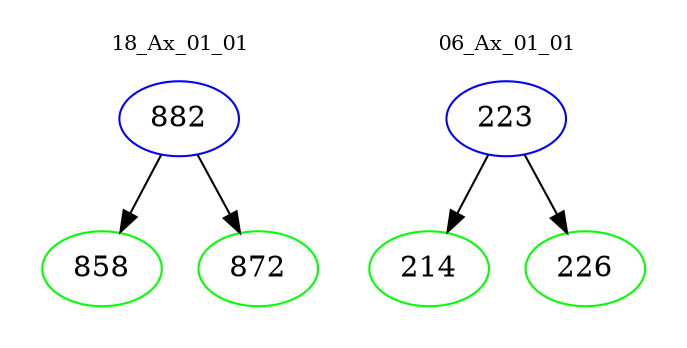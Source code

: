 digraph{
subgraph cluster_0 {
color = white
label = "18_Ax_01_01";
fontsize=10;
T0_882 [label="882", color="blue"]
T0_882 -> T0_858 [color="black"]
T0_858 [label="858", color="green"]
T0_882 -> T0_872 [color="black"]
T0_872 [label="872", color="green"]
}
subgraph cluster_1 {
color = white
label = "06_Ax_01_01";
fontsize=10;
T1_223 [label="223", color="blue"]
T1_223 -> T1_214 [color="black"]
T1_214 [label="214", color="green"]
T1_223 -> T1_226 [color="black"]
T1_226 [label="226", color="green"]
}
}
